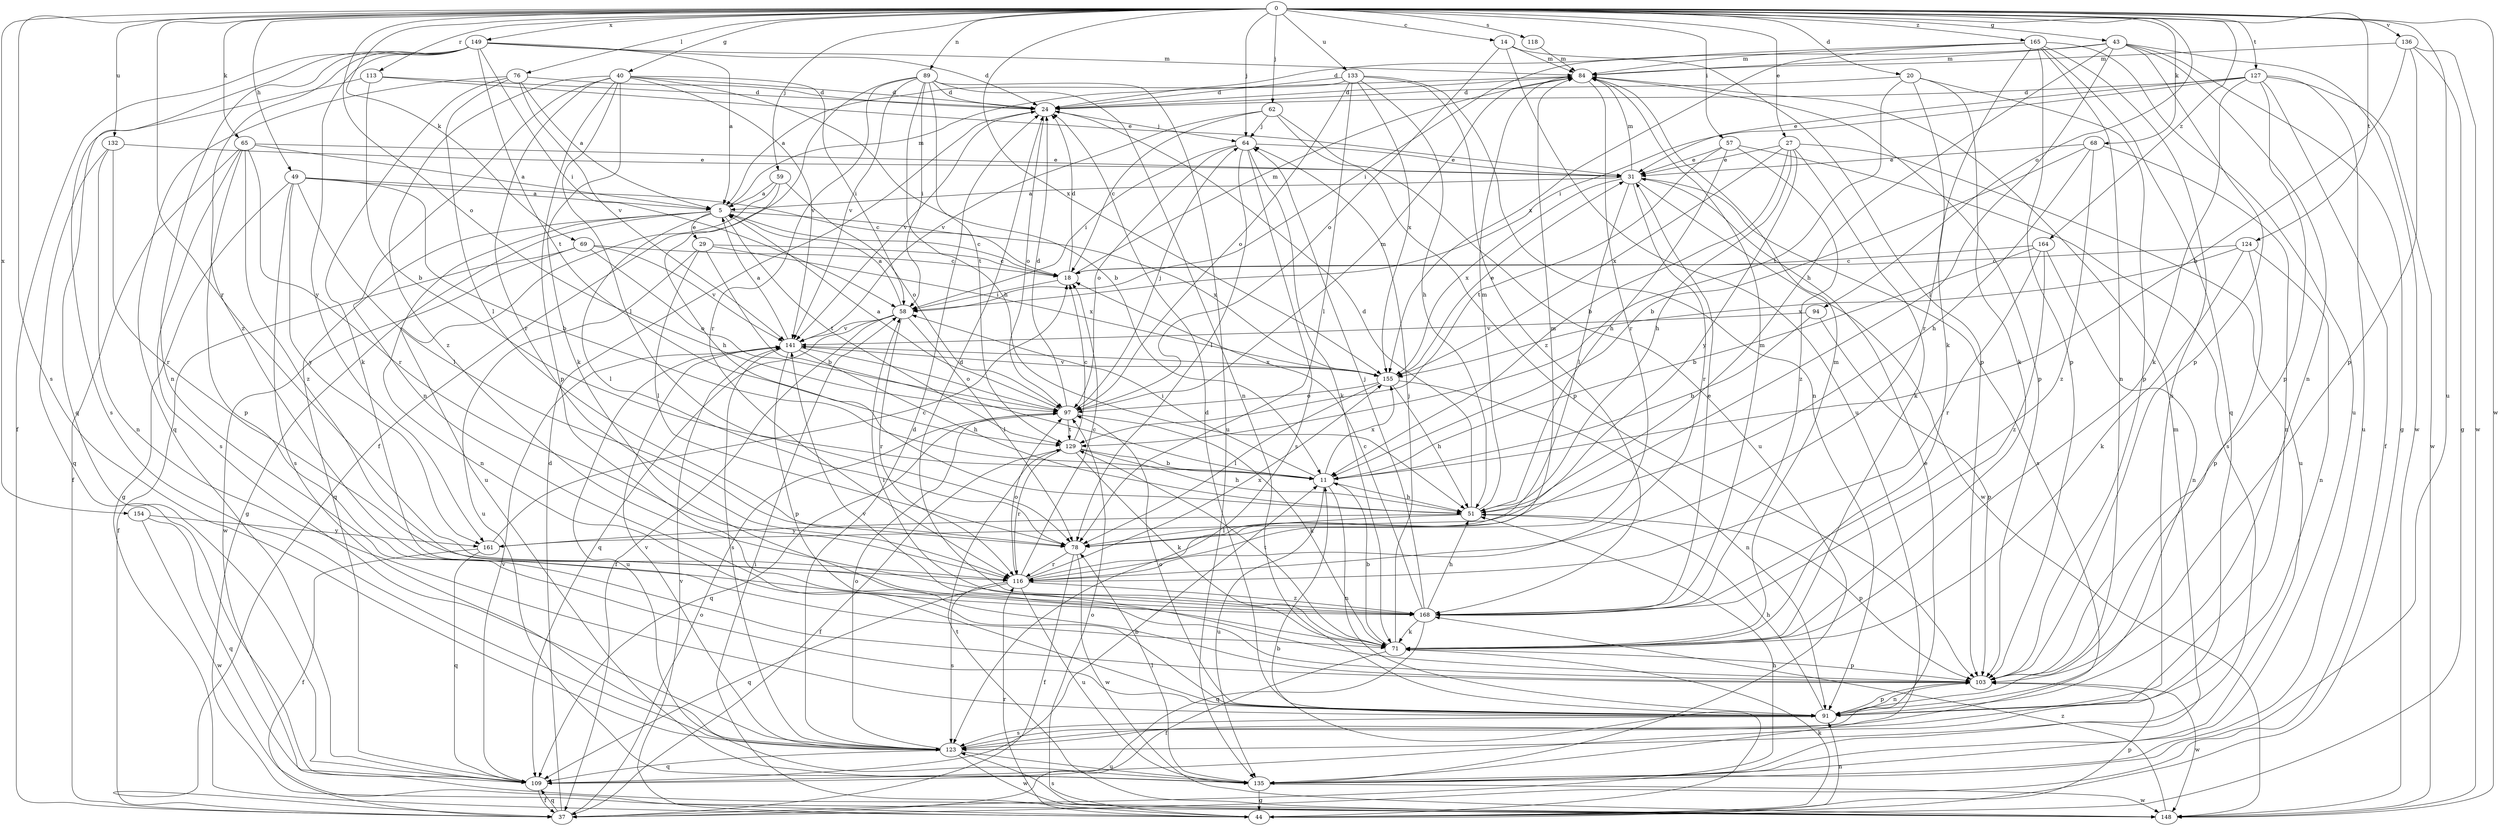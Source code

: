 strict digraph  {
0;
5;
11;
14;
18;
20;
24;
27;
29;
31;
37;
40;
43;
44;
49;
51;
57;
58;
59;
62;
64;
65;
68;
69;
71;
76;
78;
84;
89;
91;
94;
97;
103;
109;
113;
116;
118;
123;
124;
127;
129;
132;
133;
135;
136;
141;
148;
149;
154;
155;
161;
164;
165;
168;
0 -> 14  [label=c];
0 -> 20  [label=d];
0 -> 27  [label=e];
0 -> 40  [label=g];
0 -> 43  [label=g];
0 -> 49  [label=h];
0 -> 57  [label=i];
0 -> 59  [label=j];
0 -> 62  [label=j];
0 -> 64  [label=j];
0 -> 65  [label=k];
0 -> 68  [label=k];
0 -> 69  [label=k];
0 -> 76  [label=l];
0 -> 89  [label=n];
0 -> 94  [label=o];
0 -> 97  [label=o];
0 -> 113  [label=r];
0 -> 116  [label=r];
0 -> 118  [label=s];
0 -> 123  [label=s];
0 -> 124  [label=t];
0 -> 127  [label=t];
0 -> 132  [label=u];
0 -> 133  [label=u];
0 -> 135  [label=u];
0 -> 136  [label=v];
0 -> 148  [label=w];
0 -> 149  [label=x];
0 -> 154  [label=x];
0 -> 155  [label=x];
0 -> 164  [label=z];
0 -> 165  [label=z];
5 -> 18  [label=c];
5 -> 29  [label=e];
5 -> 44  [label=g];
5 -> 78  [label=l];
5 -> 84  [label=m];
5 -> 91  [label=n];
5 -> 109  [label=q];
5 -> 129  [label=t];
5 -> 155  [label=x];
11 -> 51  [label=h];
11 -> 58  [label=i];
11 -> 91  [label=n];
11 -> 135  [label=u];
11 -> 155  [label=x];
14 -> 84  [label=m];
14 -> 97  [label=o];
14 -> 103  [label=p];
14 -> 135  [label=u];
18 -> 24  [label=d];
18 -> 58  [label=i];
18 -> 84  [label=m];
20 -> 24  [label=d];
20 -> 71  [label=k];
20 -> 103  [label=p];
20 -> 116  [label=r];
20 -> 129  [label=t];
24 -> 64  [label=j];
24 -> 97  [label=o];
24 -> 141  [label=v];
27 -> 11  [label=b];
27 -> 31  [label=e];
27 -> 51  [label=h];
27 -> 71  [label=k];
27 -> 135  [label=u];
27 -> 155  [label=x];
27 -> 161  [label=y];
29 -> 11  [label=b];
29 -> 18  [label=c];
29 -> 78  [label=l];
29 -> 135  [label=u];
29 -> 155  [label=x];
31 -> 5  [label=a];
31 -> 78  [label=l];
31 -> 84  [label=m];
31 -> 116  [label=r];
31 -> 123  [label=s];
31 -> 148  [label=w];
31 -> 155  [label=x];
37 -> 24  [label=d];
37 -> 51  [label=h];
37 -> 97  [label=o];
37 -> 109  [label=q];
40 -> 11  [label=b];
40 -> 24  [label=d];
40 -> 58  [label=i];
40 -> 71  [label=k];
40 -> 78  [label=l];
40 -> 91  [label=n];
40 -> 103  [label=p];
40 -> 116  [label=r];
40 -> 141  [label=v];
40 -> 168  [label=z];
43 -> 24  [label=d];
43 -> 44  [label=g];
43 -> 51  [label=h];
43 -> 78  [label=l];
43 -> 84  [label=m];
43 -> 91  [label=n];
43 -> 103  [label=p];
43 -> 148  [label=w];
44 -> 11  [label=b];
44 -> 58  [label=i];
44 -> 71  [label=k];
44 -> 91  [label=n];
44 -> 97  [label=o];
44 -> 103  [label=p];
44 -> 116  [label=r];
44 -> 141  [label=v];
49 -> 5  [label=a];
49 -> 11  [label=b];
49 -> 18  [label=c];
49 -> 44  [label=g];
49 -> 78  [label=l];
49 -> 123  [label=s];
49 -> 161  [label=y];
51 -> 24  [label=d];
51 -> 78  [label=l];
51 -> 84  [label=m];
51 -> 103  [label=p];
51 -> 161  [label=y];
57 -> 31  [label=e];
57 -> 51  [label=h];
57 -> 123  [label=s];
57 -> 129  [label=t];
57 -> 168  [label=z];
58 -> 5  [label=a];
58 -> 37  [label=f];
58 -> 78  [label=l];
58 -> 109  [label=q];
58 -> 116  [label=r];
58 -> 141  [label=v];
59 -> 5  [label=a];
59 -> 51  [label=h];
59 -> 97  [label=o];
59 -> 135  [label=u];
62 -> 18  [label=c];
62 -> 64  [label=j];
62 -> 103  [label=p];
62 -> 135  [label=u];
62 -> 141  [label=v];
64 -> 31  [label=e];
64 -> 58  [label=i];
64 -> 71  [label=k];
64 -> 78  [label=l];
64 -> 97  [label=o];
64 -> 123  [label=s];
65 -> 5  [label=a];
65 -> 31  [label=e];
65 -> 37  [label=f];
65 -> 103  [label=p];
65 -> 116  [label=r];
65 -> 123  [label=s];
65 -> 168  [label=z];
68 -> 11  [label=b];
68 -> 31  [label=e];
68 -> 51  [label=h];
68 -> 91  [label=n];
68 -> 168  [label=z];
69 -> 18  [label=c];
69 -> 37  [label=f];
69 -> 97  [label=o];
69 -> 141  [label=v];
69 -> 148  [label=w];
71 -> 11  [label=b];
71 -> 37  [label=f];
71 -> 58  [label=i];
71 -> 64  [label=j];
71 -> 84  [label=m];
71 -> 103  [label=p];
71 -> 129  [label=t];
76 -> 5  [label=a];
76 -> 24  [label=d];
76 -> 71  [label=k];
76 -> 78  [label=l];
76 -> 109  [label=q];
76 -> 141  [label=v];
78 -> 37  [label=f];
78 -> 116  [label=r];
78 -> 148  [label=w];
84 -> 24  [label=d];
84 -> 103  [label=p];
84 -> 116  [label=r];
89 -> 24  [label=d];
89 -> 37  [label=f];
89 -> 51  [label=h];
89 -> 58  [label=i];
89 -> 91  [label=n];
89 -> 116  [label=r];
89 -> 129  [label=t];
89 -> 135  [label=u];
89 -> 141  [label=v];
91 -> 24  [label=d];
91 -> 51  [label=h];
91 -> 97  [label=o];
91 -> 103  [label=p];
91 -> 123  [label=s];
94 -> 11  [label=b];
94 -> 103  [label=p];
94 -> 141  [label=v];
97 -> 5  [label=a];
97 -> 24  [label=d];
97 -> 64  [label=j];
97 -> 71  [label=k];
97 -> 84  [label=m];
97 -> 109  [label=q];
97 -> 129  [label=t];
103 -> 91  [label=n];
103 -> 141  [label=v];
103 -> 148  [label=w];
109 -> 11  [label=b];
109 -> 37  [label=f];
109 -> 141  [label=v];
113 -> 11  [label=b];
113 -> 24  [label=d];
113 -> 31  [label=e];
113 -> 123  [label=s];
116 -> 18  [label=c];
116 -> 84  [label=m];
116 -> 97  [label=o];
116 -> 109  [label=q];
116 -> 123  [label=s];
116 -> 135  [label=u];
116 -> 155  [label=x];
116 -> 168  [label=z];
118 -> 84  [label=m];
123 -> 24  [label=d];
123 -> 31  [label=e];
123 -> 97  [label=o];
123 -> 109  [label=q];
123 -> 135  [label=u];
123 -> 141  [label=v];
123 -> 148  [label=w];
124 -> 18  [label=c];
124 -> 71  [label=k];
124 -> 91  [label=n];
124 -> 103  [label=p];
124 -> 155  [label=x];
127 -> 24  [label=d];
127 -> 31  [label=e];
127 -> 37  [label=f];
127 -> 58  [label=i];
127 -> 71  [label=k];
127 -> 103  [label=p];
127 -> 135  [label=u];
127 -> 148  [label=w];
129 -> 11  [label=b];
129 -> 18  [label=c];
129 -> 37  [label=f];
129 -> 51  [label=h];
129 -> 71  [label=k];
129 -> 116  [label=r];
132 -> 31  [label=e];
132 -> 91  [label=n];
132 -> 109  [label=q];
132 -> 116  [label=r];
133 -> 5  [label=a];
133 -> 24  [label=d];
133 -> 51  [label=h];
133 -> 78  [label=l];
133 -> 91  [label=n];
133 -> 97  [label=o];
133 -> 155  [label=x];
133 -> 168  [label=z];
135 -> 44  [label=g];
135 -> 78  [label=l];
135 -> 84  [label=m];
135 -> 148  [label=w];
136 -> 11  [label=b];
136 -> 44  [label=g];
136 -> 84  [label=m];
136 -> 103  [label=p];
136 -> 148  [label=w];
141 -> 5  [label=a];
141 -> 51  [label=h];
141 -> 97  [label=o];
141 -> 103  [label=p];
141 -> 123  [label=s];
141 -> 135  [label=u];
141 -> 155  [label=x];
148 -> 123  [label=s];
148 -> 129  [label=t];
148 -> 168  [label=z];
149 -> 5  [label=a];
149 -> 24  [label=d];
149 -> 37  [label=f];
149 -> 58  [label=i];
149 -> 84  [label=m];
149 -> 91  [label=n];
149 -> 109  [label=q];
149 -> 129  [label=t];
149 -> 161  [label=y];
149 -> 168  [label=z];
154 -> 109  [label=q];
154 -> 148  [label=w];
154 -> 161  [label=y];
155 -> 31  [label=e];
155 -> 51  [label=h];
155 -> 78  [label=l];
155 -> 91  [label=n];
155 -> 97  [label=o];
155 -> 141  [label=v];
161 -> 18  [label=c];
161 -> 37  [label=f];
161 -> 109  [label=q];
164 -> 11  [label=b];
164 -> 18  [label=c];
164 -> 91  [label=n];
164 -> 116  [label=r];
164 -> 168  [label=z];
165 -> 58  [label=i];
165 -> 71  [label=k];
165 -> 84  [label=m];
165 -> 91  [label=n];
165 -> 103  [label=p];
165 -> 109  [label=q];
165 -> 123  [label=s];
165 -> 135  [label=u];
165 -> 155  [label=x];
168 -> 18  [label=c];
168 -> 24  [label=d];
168 -> 31  [label=e];
168 -> 51  [label=h];
168 -> 64  [label=j];
168 -> 71  [label=k];
168 -> 84  [label=m];
168 -> 109  [label=q];
}
